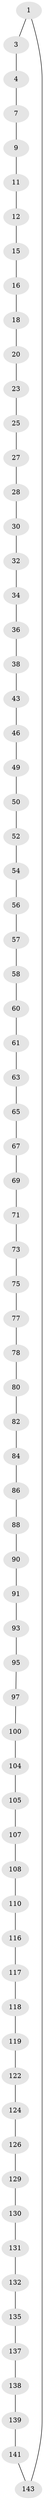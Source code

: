 // original degree distribution, {2: 1.0}
// Generated by graph-tools (version 1.1) at 2025/20/03/04/25 18:20:03]
// undirected, 73 vertices, 73 edges
graph export_dot {
graph [start="1"]
  node [color=gray90,style=filled];
  1 [super="+2"];
  3;
  4 [super="+5"];
  7 [super="+8"];
  9 [super="+10"];
  11;
  12 [super="+13"];
  15;
  16 [super="+17"];
  18 [super="+19"];
  20 [super="+21"];
  23 [super="+24"];
  25 [super="+26"];
  27;
  28 [super="+29"];
  30 [super="+31"];
  32 [super="+33"];
  34 [super="+35"];
  36 [super="+37"];
  38 [super="+39"];
  43 [super="+44"];
  46 [super="+47"];
  49;
  50 [super="+51"];
  52 [super="+53"];
  54 [super="+55"];
  56;
  57;
  58 [super="+59"];
  60;
  61 [super="+62"];
  63 [super="+64"];
  65 [super="+66"];
  67 [super="+68"];
  69 [super="+70"];
  71 [super="+72"];
  73 [super="+74"];
  75 [super="+76"];
  77;
  78 [super="+79"];
  80 [super="+81"];
  82 [super="+83"];
  84 [super="+85"];
  86 [super="+87"];
  88 [super="+89"];
  90;
  91 [super="+92"];
  93 [super="+94"];
  95 [super="+96"];
  97 [super="+98"];
  100 [super="+101"];
  104;
  105 [super="+106"];
  107;
  108 [super="+109"];
  110 [super="+111"];
  116;
  117;
  118;
  119 [super="+120"];
  122 [super="+123"];
  124 [super="+125"];
  126 [super="+127"];
  129;
  130;
  131;
  132 [super="+133"];
  135 [super="+136"];
  137;
  138;
  139 [super="+140"];
  141 [super="+142"];
  143 [super="+144"];
  1 -- 143;
  1 -- 3;
  3 -- 4;
  4 -- 7;
  7 -- 9;
  9 -- 11;
  11 -- 12;
  12 -- 15;
  15 -- 16;
  16 -- 18;
  18 -- 20;
  20 -- 23;
  23 -- 25;
  25 -- 27;
  27 -- 28;
  28 -- 30;
  30 -- 32;
  32 -- 34;
  34 -- 36;
  36 -- 38;
  38 -- 43;
  43 -- 46;
  46 -- 49;
  49 -- 50;
  50 -- 52;
  52 -- 54;
  54 -- 56;
  56 -- 57;
  57 -- 58;
  58 -- 60;
  60 -- 61;
  61 -- 63;
  63 -- 65;
  65 -- 67;
  67 -- 69;
  69 -- 71;
  71 -- 73;
  73 -- 75;
  75 -- 77;
  77 -- 78;
  78 -- 80;
  80 -- 82;
  82 -- 84;
  84 -- 86;
  86 -- 88;
  88 -- 90;
  90 -- 91;
  91 -- 93;
  93 -- 95;
  95 -- 97;
  97 -- 100;
  100 -- 104;
  104 -- 105;
  105 -- 107;
  107 -- 108;
  108 -- 110;
  110 -- 116;
  116 -- 117;
  117 -- 118;
  118 -- 119;
  119 -- 122;
  122 -- 124;
  124 -- 126;
  126 -- 129;
  129 -- 130;
  130 -- 131;
  131 -- 132;
  132 -- 135;
  135 -- 137;
  137 -- 138;
  138 -- 139;
  139 -- 141;
  141 -- 143;
}
